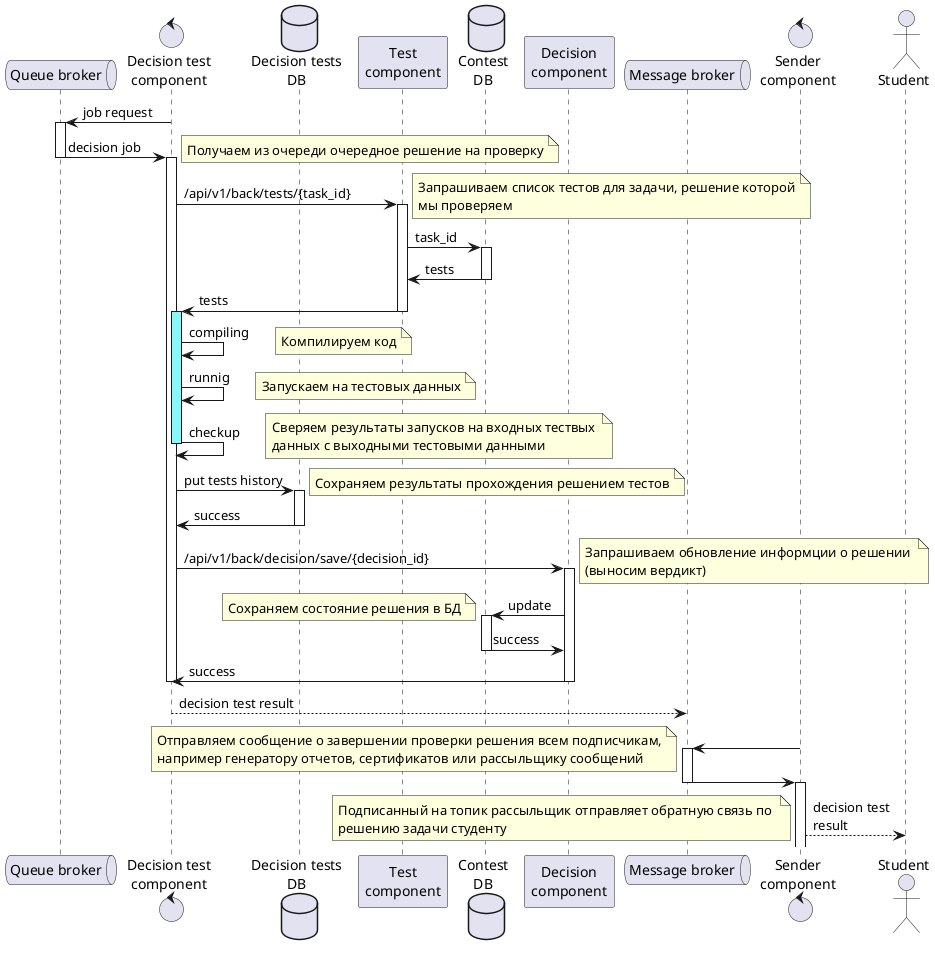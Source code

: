 @startuml "Sequence decition test"

queue "Queue broker" as queue
control "Decision test\ncomponent" as decisiontest
database "Decision tests\nDB" as decisiontestdb
participant "Test\ncomponent" as test
database "Contest\nDB" as contestdb 
participant "Decision\ncomponent" as decision 
queue "Message broker" as message
control "Sender\ncomponent" as sender
actor "Student" as student

decisiontest -> queue: job request
activate queue

queue -> decisiontest: decision job
note right
    Получаем из очереди очередное решение на проверку
end note
deactivate queue

activate decisiontest
decisiontest -> test: /api/v1/back/tests/{task_id}
activate test
note right
    Запрашиваем список тестов для задачи, решение которой
    мы проверяем
end note

test -> contestdb: task_id 
activate contestdb
contestdb -> test: tests
deactivate contestdb

test -> decisiontest: tests
deactivate test


activate decisiontest #88F8FF
decisiontest -> decisiontest: compiling
note right
    Компилируем код
end note
decisiontest -> decisiontest: runnig
note right
    Запускаем на тестовых данных
end note
decisiontest -> decisiontest: checkup
note right
    Сверяем результаты запусков на входных тествых 
    данных с выходными тестовыми данными
end note
deactivate decisiontest

decisiontest ->decisiontestdb: put tests history
activate decisiontestdb
note right
    Сохраняем результаты прохождения решением тестов
end note
decisiontestdb -> decisiontest: success
deactivate decisiontestdb

decisiontest -> decision: /api/v1/back/decision/save/{decision_id}
activate decision
note right
    Запрашиваем обновление информции о решении 
    (выносим вердикт)
end note
decision -> contestdb: update
activate contestdb
note left
    Сохраняем состояние решения в БД
end note
contestdb -> decision: success
deactivate contestdb

decision -> decisiontest: success
deactivate decision
deactivate decisiontest
decisiontest --> message: decision test result    

sender -> message
activate message
note left
    Отправляем сообщение о завершении проверки решения всем подписчикам,
    например генератору отчетов, сертификатов или рассыльщику сообщений
end note

message -> sender
deactivate message
activate sender
sender --> student: decision test\nresult 
note left
    Подписанный на топик рассыльщик отправляет обратную связь по 
    решению задачи студенту
end note



@enduml